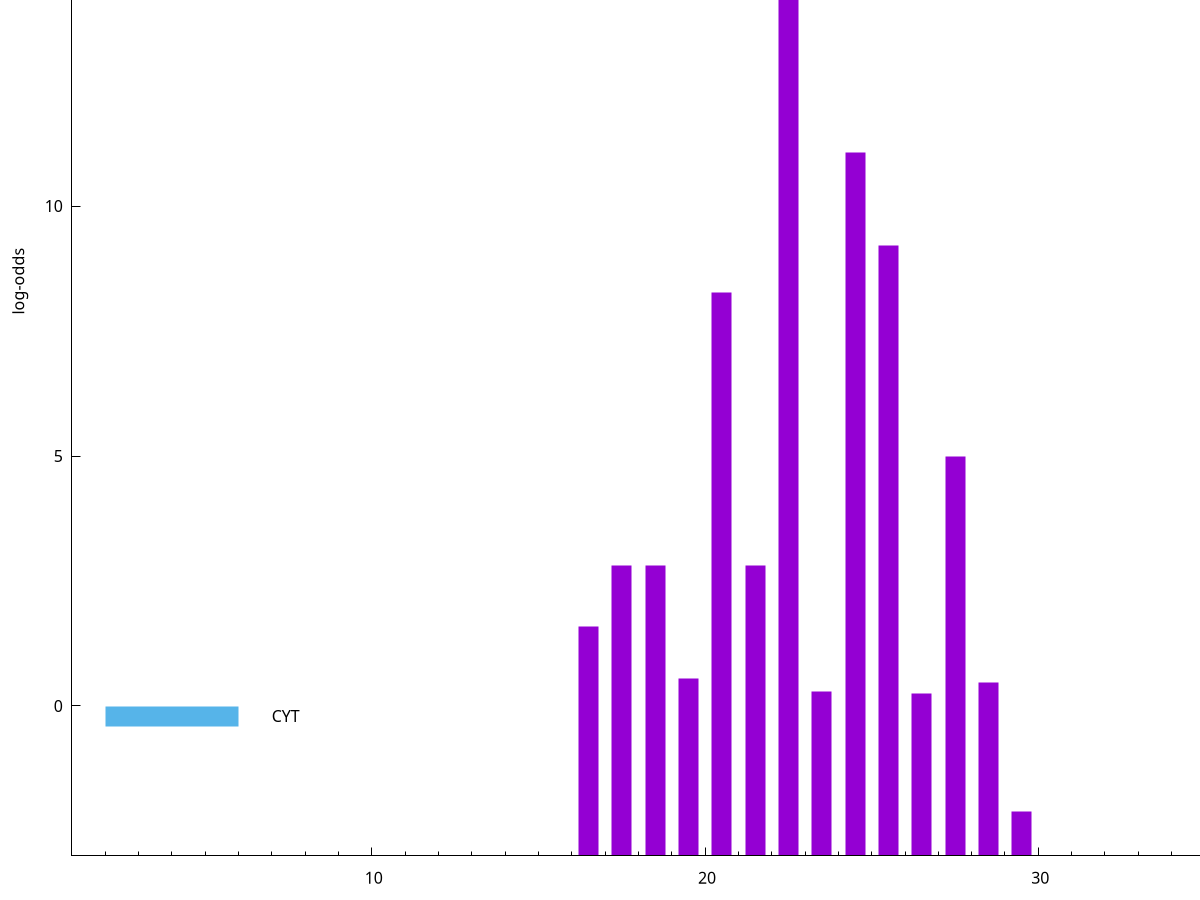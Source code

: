 set title "LipoP predictions for SRR3987126.gff"
set size 2., 1.4
set xrange [1:70] 
set mxtics 10
set yrange [-3:20]
set y2range [0:23]
set ylabel "log-odds"
set term postscript eps color solid "Helvetica" 30
set output "SRR3987126.gff51.eps"
set arrow from 2,18.7852 to 6,18.7852 nohead lt 1 lw 20
set label "SpI" at 7,18.7852
set arrow from 2,-0.200913 to 6,-0.200913 nohead lt 3 lw 20
set label "CYT" at 7,-0.200913
set arrow from 2,18.7852 to 6,18.7852 nohead lt 1 lw 20
set label "SpI" at 7,18.7852
# NOTE: The scores below are the log-odds scores with the threshold
# NOTE: subtracted (a hack to make gnuplot make the histogram all
# NOTE: look nice).
plot "-" axes x1y2 title "" with impulses lt 1 lw 20
22.500000 21.775200
24.500000 14.067800
25.500000 12.206940
20.500000 11.268290
27.500000 7.992590
17.500000 5.814760
21.500000 5.804960
18.500000 5.804390
16.500000 4.595780
19.500000 3.544776
28.500000 3.459941
23.500000 3.296037
26.500000 3.250775
29.500000 0.895820
e
exit
